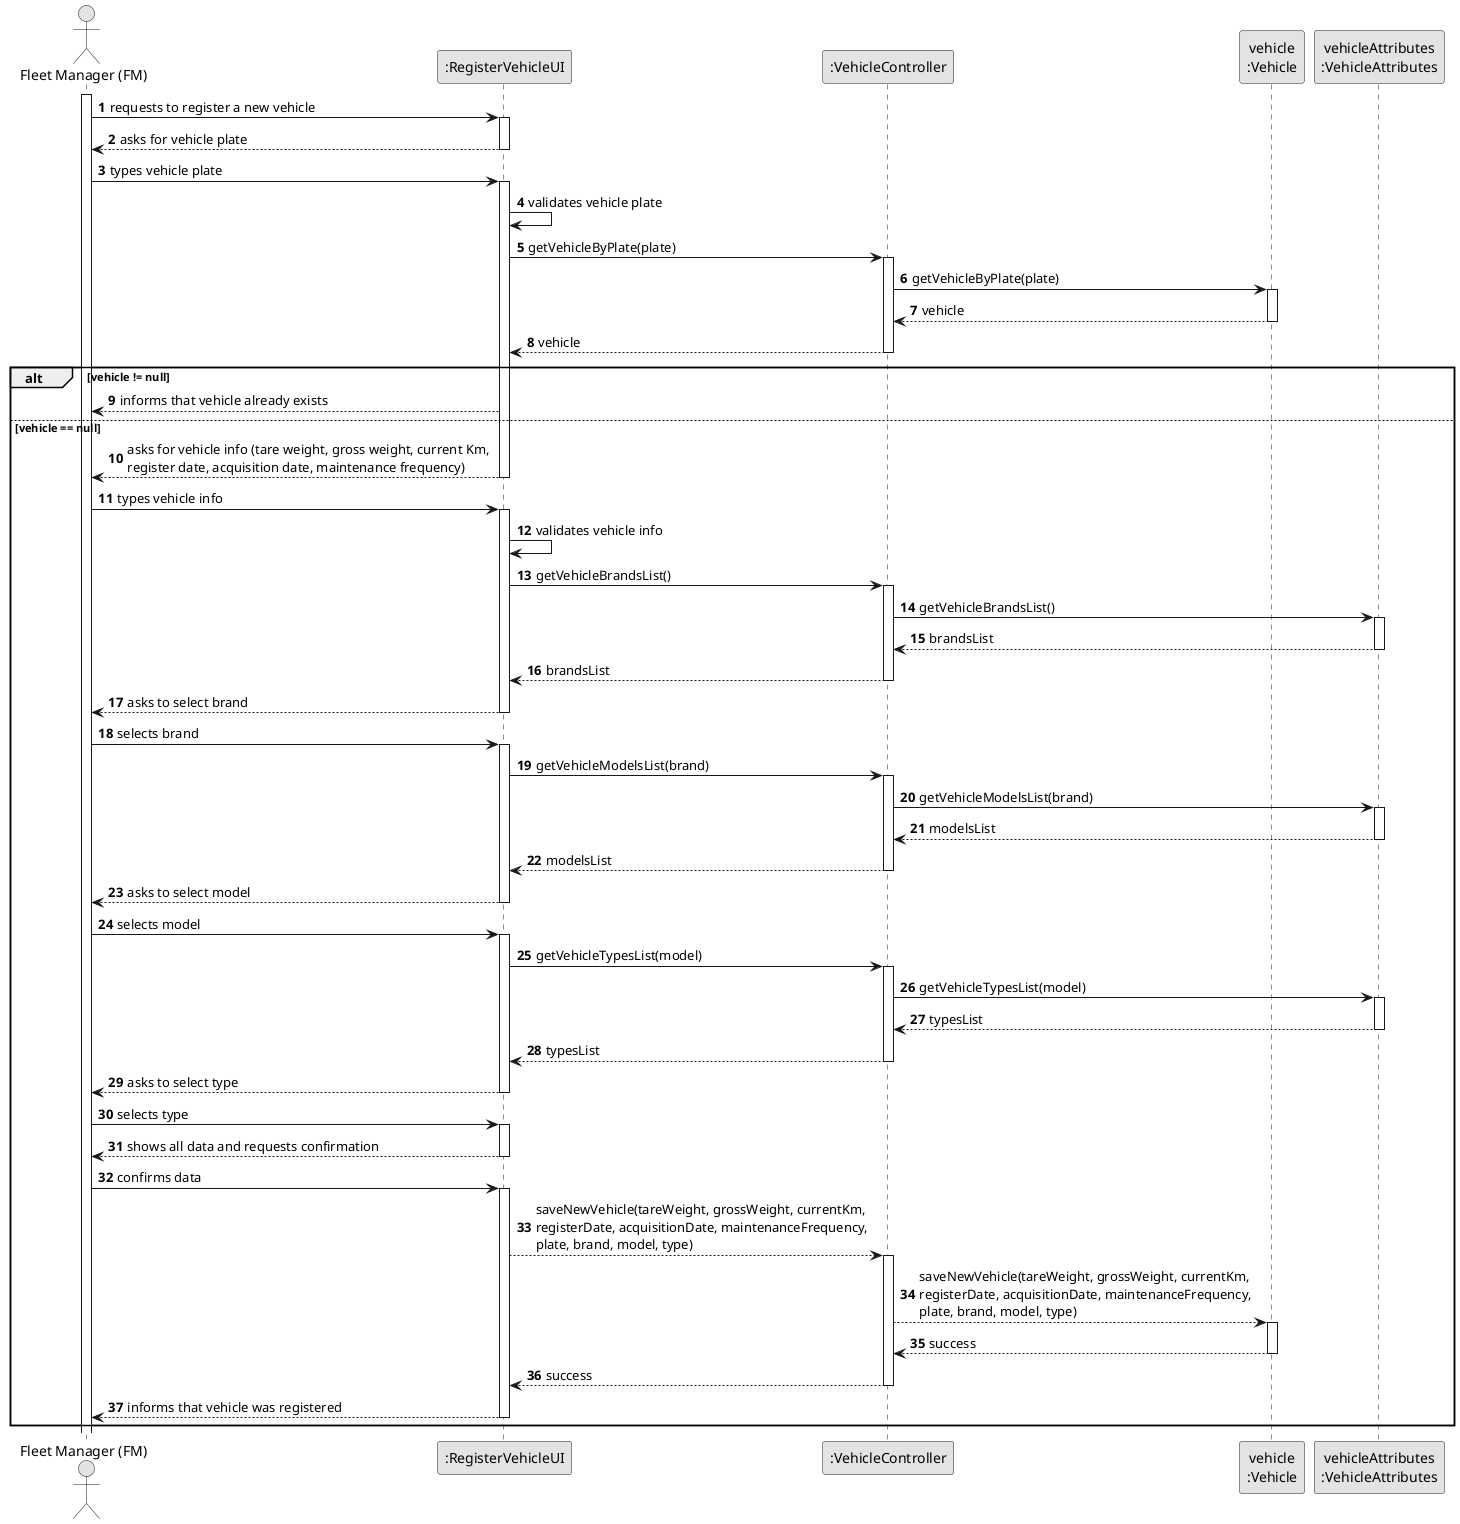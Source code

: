 @startuml
skinparam monochrome true
skinparam packageStyle rectangle
skinparam shadowing false

autonumber

'hide footbox
actor "Fleet Manager (FM)" as FM
participant ":RegisterVehicleUI" as UI
participant ":VehicleController" as CTRL
participant "vehicle\n:Vehicle" as vehicleRep
participant "vehicleAttributes\n:VehicleAttributes" as vehicle

activate FM

        FM -> UI : requests to register a new vehicle
        activate UI

        UI --> FM : asks for vehicle plate

        deactivate UI
        FM -> UI : types vehicle plate
        activate UI
        UI -> UI : validates vehicle plate
'            UI --> ADM : requests data (reference, description,  informal \n description, technical description, duration, cost)
            'create CTRL
            UI -> CTRL : getVehicleByPlate(plate)
            activate CTRL

            CTRL -> vehicleRep : getVehicleByPlate(plate)
            activate vehicleRep

            vehicleRep --> CTRL : vehicle
            deactivate vehicleRep
            CTRL --> UI : vehicle
            deactivate CTRL
        alt vehicle != null
        UI --> FM : informs that vehicle already exists
        else vehicle == null
        UI --> FM : asks for vehicle info (tare weight, gross weight, current Km, \nregister date, acquisition date, maintenance frequency)
        deactivate UI
        FM -> UI : types vehicle info
        activate UI
        UI -> UI : validates vehicle info
        UI -> CTRL : getVehicleBrandsList()
        activate CTRL

        CTRL -> vehicle : getVehicleBrandsList()
        activate vehicle

        vehicle --> CTRL : brandsList
        deactivate vehicle
        CTRL --> UI : brandsList
        deactivate CTRL
        UI --> FM : asks to select brand
        deactivate UI
        FM -> UI : selects brand
        activate UI
        UI -> CTRL : getVehicleModelsList(brand)
        activate CTRL
        CTRL -> vehicle : getVehicleModelsList(brand)
        activate vehicle
        vehicle --> CTRL : modelsList
        deactivate vehicle
        CTRL --> UI : modelsList
        deactivate CTRL
        UI --> FM : asks to select model
        deactivate UI
        FM -> UI : selects model
        activate UI
        UI -> CTRL : getVehicleTypesList(model)
        activate CTRL
        CTRL -> vehicle : getVehicleTypesList(model)
        activate vehicle
        vehicle --> CTRL : typesList
        deactivate vehicle
        CTRL --> UI : typesList
        deactivate CTRL
        UI --> FM : asks to select type
        deactivate UI
        FM -> UI : selects type
        activate UI
        UI --> FM : shows all data and requests confirmation
        deactivate UI
        FM -> UI : confirms data
        activate UI
        UI --> CTRL : saveNewVehicle(tareWeight, grossWeight, currentKm, \nregisterDate, acquisitionDate, maintenanceFrequency, \nplate, brand, model, type)
        activate CTRL
        CTRL --> vehicleRep : saveNewVehicle(tareWeight, grossWeight, currentKm, \nregisterDate, acquisitionDate, maintenanceFrequency, \nplate, brand, model, type)
        activate vehicleRep
        vehicleRep --> CTRL : success
        deactivate vehicleRep
        CTRL --> UI : success
        deactivate CTRL
        UI --> FM : informs that vehicle was registered
        deactivate UI
end
@enduml